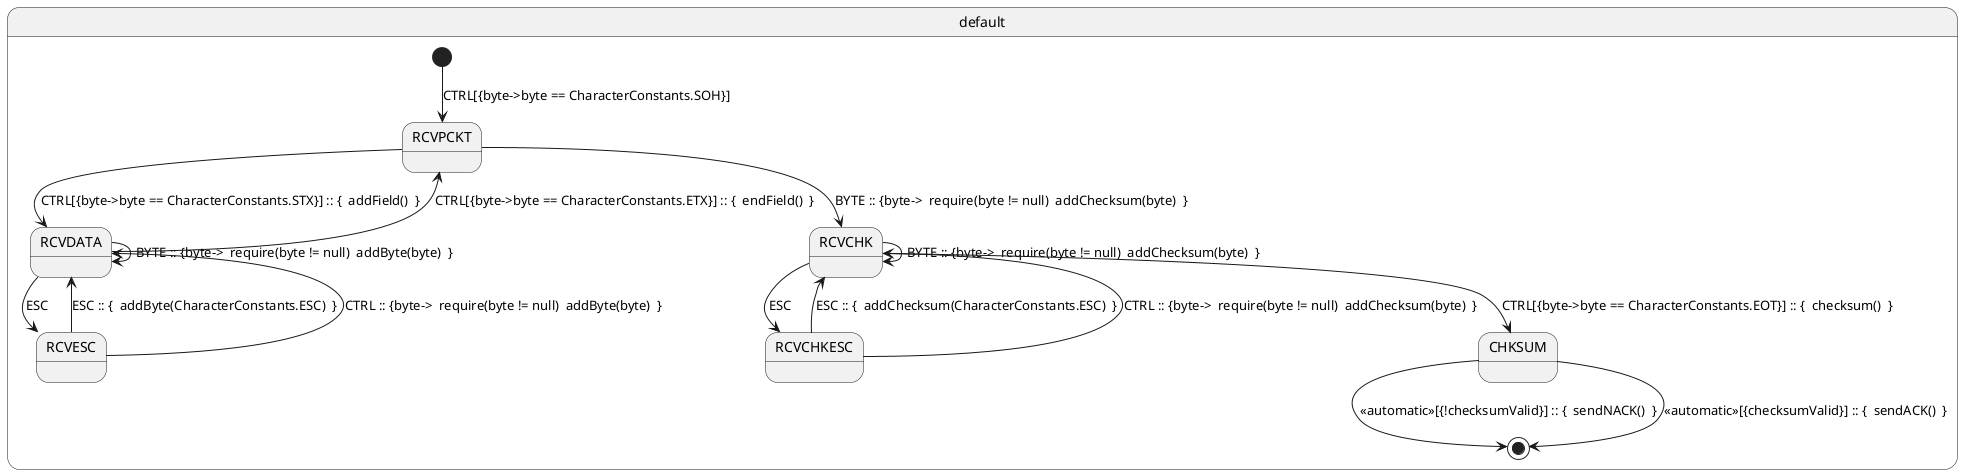 @startuml
state default {
[*] --> RCVPCKT : CTRL[{byte->byte == CharacterConstants.SOH}]
RCVPCKT --> RCVDATA : CTRL[{byte->byte == CharacterConstants.STX}] :: {  addField()  }
RCVPCKT --> RCVCHK : BYTE :: {byte->  require(byte != null)  addChecksum(byte)  }
RCVDATA --> RCVDATA : BYTE :: {byte->  require(byte != null)  addByte(byte)  }
RCVDATA --> RCVPCKT : CTRL[{byte->byte == CharacterConstants.ETX}] :: {  endField()  }
RCVDATA --> RCVESC : ESC
RCVESC --> RCVDATA : ESC :: {  addByte(CharacterConstants.ESC)  }
RCVESC --> RCVDATA : CTRL :: {byte->  require(byte != null)  addByte(byte)  }
RCVCHK --> RCVCHK : BYTE :: {byte->  require(byte != null)  addChecksum(byte)  }
RCVCHK --> RCVCHKESC : ESC
RCVCHK --> CHKSUM : CTRL[{byte->byte == CharacterConstants.EOT}] :: {  checksum()  }
CHKSUM --> [*] : <<automatic>>[{!checksumValid}] :: {  sendNACK()  }
CHKSUM --> [*] : <<automatic>>[{checksumValid}] :: {  sendACK()  }
RCVCHKESC --> RCVCHK : ESC :: {  addChecksum(CharacterConstants.ESC)  }
RCVCHKESC --> RCVCHK : CTRL :: {byte->  require(byte != null)  addChecksum(byte)  }
}
@enduml
